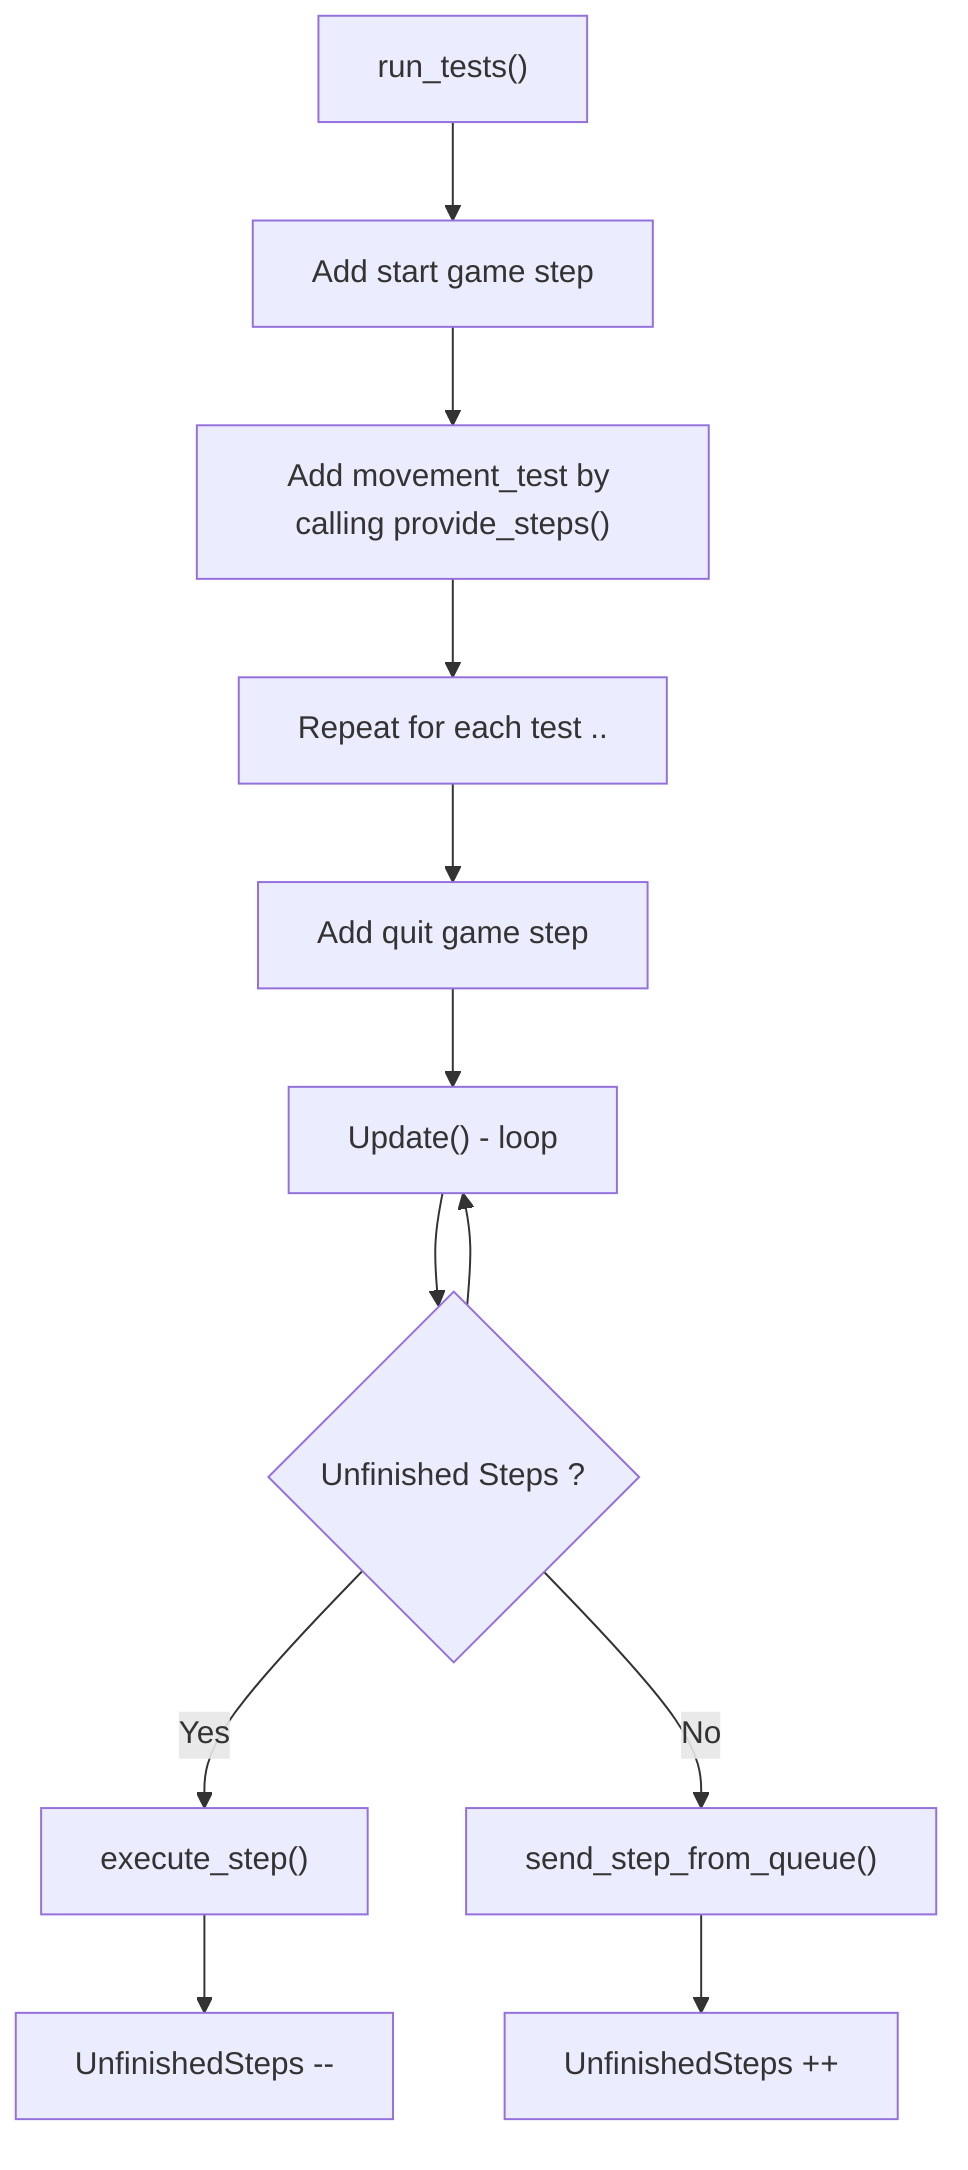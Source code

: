 flowchart TD
    Run["run_tests()"]
    Start["Add start game step"]
    AddMovement["Add movement_test by calling provide_steps()"]
    Quit["Add quit game step"]
    Repeat["Repeat for each test .."]
    UnfinishedSteps{"UnfinishedSteps == 0 ?"}
    Send["send_step_from_queue()"]
    Update["Update() - loop"]
    IncreaseUnfinished["UnfinishedSteps ++"]
    DecreaseUnfinished["UnfinishedSteps --"]
    ExecuteStep["execute_step()"]
    UnfinishedSteps{"Unfinished Steps ?"}

    Run -->  Start --> AddMovement -->  Repeat --> Quit --> Update
    UnfinishedSteps --> Update
    Update --> UnfinishedSteps -- Yes--> ExecuteStep --> DecreaseUnfinished

    UnfinishedSteps -- No -->   Send --> IncreaseUnfinished